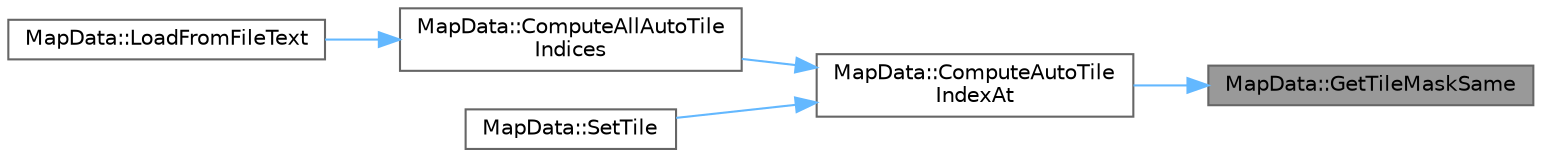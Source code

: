 digraph "MapData::GetTileMaskSame"
{
 // LATEX_PDF_SIZE
  bgcolor="transparent";
  edge [fontname=Helvetica,fontsize=10,labelfontname=Helvetica,labelfontsize=10];
  node [fontname=Helvetica,fontsize=10,shape=box,height=0.2,width=0.4];
  rankdir="RL";
  Node1 [id="Node000001",label="MapData::GetTileMaskSame",height=0.2,width=0.4,color="gray40", fillcolor="grey60", style="filled", fontcolor="black",tooltip=" "];
  Node1 -> Node2 [id="edge1_Node000001_Node000002",dir="back",color="steelblue1",style="solid",tooltip=" "];
  Node2 [id="Node000002",label="MapData::ComputeAutoTile\lIndexAt",height=0.2,width=0.4,color="grey40", fillcolor="white", style="filled",URL="$class_map_data.html#ae66d849f602e3de1422903440d918e4f",tooltip=" "];
  Node2 -> Node3 [id="edge2_Node000002_Node000003",dir="back",color="steelblue1",style="solid",tooltip=" "];
  Node3 [id="Node000003",label="MapData::ComputeAllAutoTile\lIndices",height=0.2,width=0.4,color="grey40", fillcolor="white", style="filled",URL="$class_map_data.html#a58df51709c924a3d3d3320957b882b70",tooltip=" "];
  Node3 -> Node4 [id="edge3_Node000003_Node000004",dir="back",color="steelblue1",style="solid",tooltip=" "];
  Node4 [id="Node000004",label="MapData::LoadFromFileText",height=0.2,width=0.4,color="grey40", fillcolor="white", style="filled",URL="$class_map_data.html#a5233d11094337152ea34a157f1ec6971",tooltip=" "];
  Node2 -> Node5 [id="edge4_Node000002_Node000005",dir="back",color="steelblue1",style="solid",tooltip=" "];
  Node5 [id="Node000005",label="MapData::SetTile",height=0.2,width=0.4,color="grey40", fillcolor="white", style="filled",URL="$class_map_data.html#a86b4e374310415364ce1d39c6d110abe",tooltip=" "];
}
